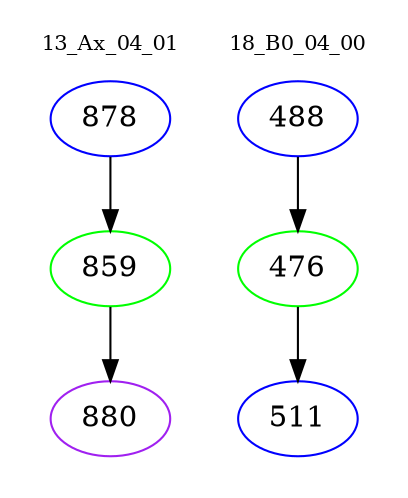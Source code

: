digraph{
subgraph cluster_0 {
color = white
label = "13_Ax_04_01";
fontsize=10;
T0_878 [label="878", color="blue"]
T0_878 -> T0_859 [color="black"]
T0_859 [label="859", color="green"]
T0_859 -> T0_880 [color="black"]
T0_880 [label="880", color="purple"]
}
subgraph cluster_1 {
color = white
label = "18_B0_04_00";
fontsize=10;
T1_488 [label="488", color="blue"]
T1_488 -> T1_476 [color="black"]
T1_476 [label="476", color="green"]
T1_476 -> T1_511 [color="black"]
T1_511 [label="511", color="blue"]
}
}
